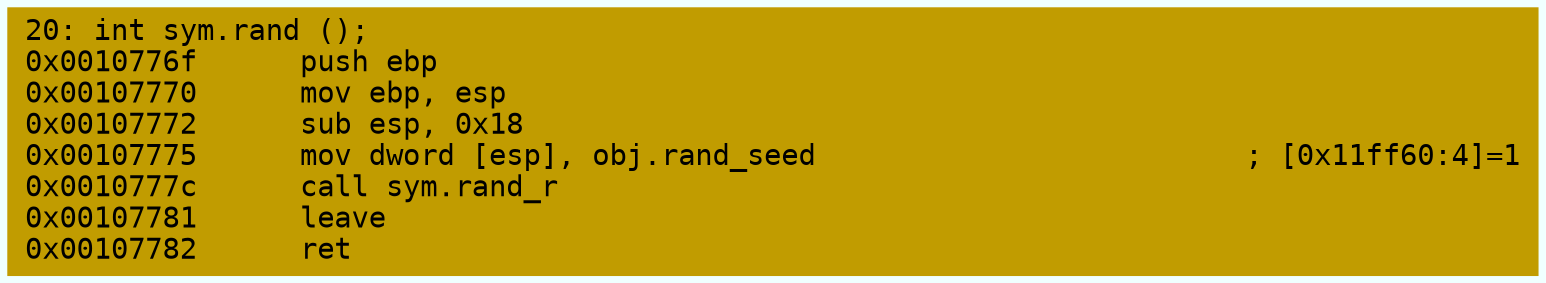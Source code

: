 digraph code {
	graph [bgcolor=azure fontsize=8 fontname="Courier" splines="ortho"];
	node [fillcolor=gray style=filled shape=box];
	edge [arrowhead="normal"];
	"0x0010776f" [URL="sym.rand/0x0010776f", fillcolor="#c19c00",color="#c19c00", fontname="Courier",label="20: int sym.rand ();\l0x0010776f      push ebp\l0x00107770      mov ebp, esp\l0x00107772      sub esp, 0x18\l0x00107775      mov dword [esp], obj.rand_seed                         ; [0x11ff60:4]=1\l0x0010777c      call sym.rand_r\l0x00107781      leave\l0x00107782      ret\l"]
}
